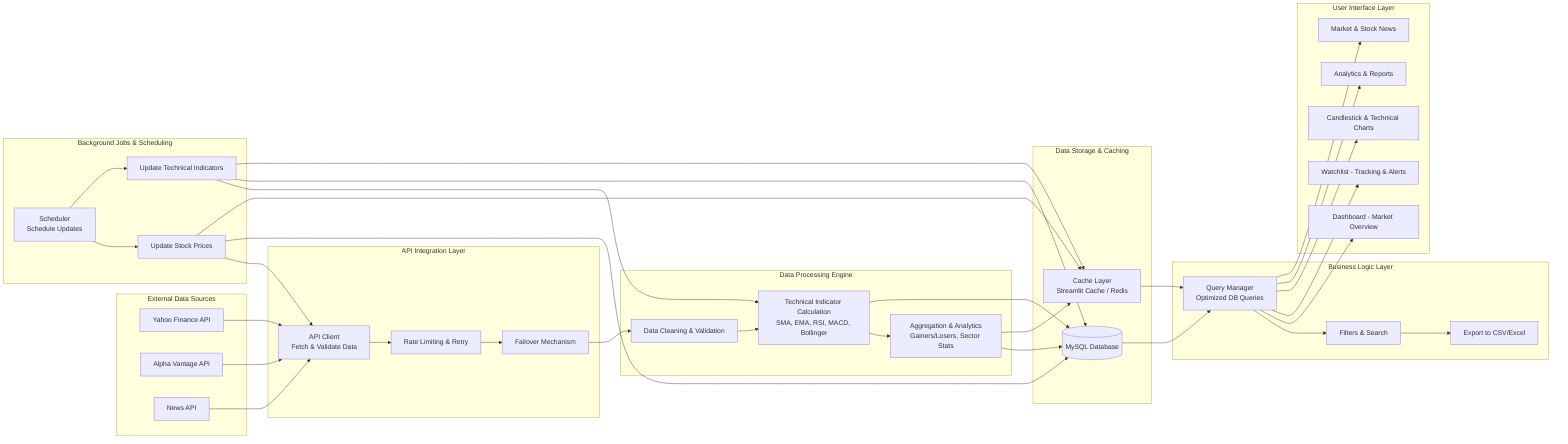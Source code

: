 flowchart LR
    %% External APIs
    subgraph EXT[External Data Sources]
        YF[Yahoo Finance API]
        AV[Alpha Vantage API]
        NEWSAPI[News API]
    end

    %% API Client
    subgraph API[API Integration Layer]
        API_CLIENT[API Client<br/>Fetch & Validate Data]
        RATE_LIMIT[Rate Limiting & Retry]
        FAILOVER[Failover Mechanism]
    end

    %% Data Processing
    subgraph PROC[Data Processing Engine]
        CLEAN[Data Cleaning & Validation]
        TECH_IND[Technical Indicator Calculation<br/>SMA, EMA, RSI, MACD, Bollinger]
        AGG[Aggregation & Analytics<br/>Gainers/Losers, Sector Stats]
    end

    %% Database & Cache
    subgraph STORAGE[Data Storage & Caching]
        DB[(MySQL Database)]
        CACHE[Cache Layer<br/>Streamlit Cache / Redis]
    end

    %% Background Jobs
    subgraph JOBS[Background Jobs & Scheduling]
        SCHED[Scheduler<br/>Schedule Updates]
        UPDATE_PRICES[Update Stock Prices]
        UPDATE_INDICATORS[Update Technical Indicators]
    end

    %% Business Logic
    subgraph BL[Business Logic Layer]
        QUERY[Query Manager<br/>Optimized DB Queries]
        FILTERS[Filters & Search]
        EXPORT[Export to CSV/Excel]
    end

    %% User Interface
    subgraph UI[User Interface Layer]
        DASH[Dashboard - Market Overview]
        WATCHLIST[Watchlist - Tracking & Alerts]
        CHARTS[Candlestick & Technical Charts]
        ANALYTICS[Analytics & Reports]
        NEWS[Market & Stock News]
    end

    %% Data Flow
    YF --> API_CLIENT
    AV --> API_CLIENT
    NEWSAPI --> API_CLIENT
    API_CLIENT --> RATE_LIMIT --> FAILOVER --> CLEAN
    CLEAN --> TECH_IND
    TECH_IND --> AGG
    AGG --> DB
    TECH_IND --> DB
    AGG --> CACHE
    DB --> QUERY
    CACHE --> QUERY
    QUERY --> FILTERS
    FILTERS --> EXPORT
    QUERY --> DASH
    QUERY --> WATCHLIST
    QUERY --> CHARTS
    QUERY --> ANALYTICS
    QUERY --> NEWS

    %% Background Jobs Flow
    SCHED --> UPDATE_PRICES --> API_CLIENT
    SCHED --> UPDATE_INDICATORS --> TECH_IND
    UPDATE_PRICES --> DB
    UPDATE_INDICATORS --> DB
    UPDATE_PRICES --> CACHE
    UPDATE_INDICATORS --> CACHE